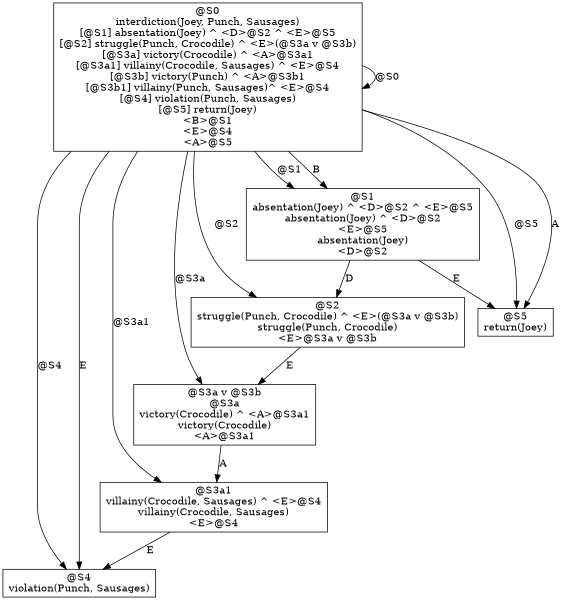 digraph croc_model {
	size="4,4";
	node [shape = box];
  S_0 [label="@S0\ninterdiction(Joey, Punch, Sausages)\n[@S1] absentation(Joey) ^ <D>@S2 ^ <E>@S5\n[@S2] struggle(Punch, Crocodile) ^ <E>(@S3a v @S3b)\n[@S3a] victory(Crocodile) ^ <A>@S3a1\n[@S3a1] villainy(Crocodile, Sausages) ^ <E>@S4\n[@S3b] victory(Punch) ^ <A>@S3b1\n[@S3b1] villainy(Punch, Sausages)^ <E>@S4\n[@S4] violation(Punch, Sausages)\n[@S5] return(Joey)\n<B>@S1\n<E>@S4\n<A>@S5"];
  S_1 [label="@S1\nabsentation(Joey) ^ <D>@S2 ^ <E>@S5\nabsentation(Joey) ^ <D>@S2\n<E>@S5\nabsentation(Joey)\n<D>@S2"];
  S_2 [label="@S2\nstruggle(Punch, Crocodile) ^ <E>(@S3a v @S3b)\nstruggle(Punch, Crocodile)\n<E>@S3a v @S3b"];
  S_3a [label="@S3a v @S3b\n@S3a\nvictory(Crocodile) ^ <A>@S3a1\nvictory(Crocodile)\n<A>@S3a1"];
  S_3a1 [label="@S3a1\nvillainy(Crocodile, Sausages) ^ <E>@S4\nvillainy(Crocodile, Sausages)\n<E>@S4"];
  S_4 [label="@S4\nviolation(Punch, Sausages)"];
  S_5 [label="@S5\nreturn(Joey)"];
	S_0 -> S_0 [ label = "@S0" ];
	S_0 -> S_1 [ label = "@S1" ];
	S_0 -> S_2 [ label = "@S2" ];
	S_0 -> S_3a [ label = "@S3a" ];
	S_0 -> S_3a1 [ label = "@S3a1" ];
	S_0 -> S_4 [ label = "@S4" ];
	S_0 -> S_5 [ label = "@S5" ];
	S_0 -> S_1 [ label = "B" ];
	S_0 -> S_4 [ label = "E" ];
	S_0 -> S_5 [ label = "A" ];
	S_1 -> S_2 [ label = "D" ];
	S_1 -> S_5 [ label = "E" ];
	S_2 -> S_3a [ label = "E" ];
	S_3a -> S_3a1 [ label = "A" ];
	S_3a1 -> S_4 [ label = "E" ];
}